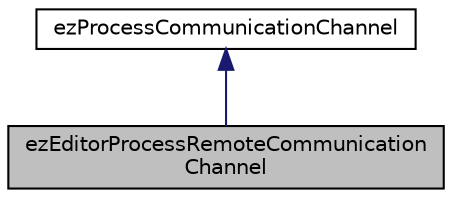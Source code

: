 digraph "ezEditorProcessRemoteCommunicationChannel"
{
 // LATEX_PDF_SIZE
  edge [fontname="Helvetica",fontsize="10",labelfontname="Helvetica",labelfontsize="10"];
  node [fontname="Helvetica",fontsize="10",shape=record];
  Node1 [label="ezEditorProcessRemoteCommunication\lChannel",height=0.2,width=0.4,color="black", fillcolor="grey75", style="filled", fontcolor="black",tooltip=" "];
  Node2 -> Node1 [dir="back",color="midnightblue",fontsize="10",style="solid",fontname="Helvetica"];
  Node2 [label="ezProcessCommunicationChannel",height=0.2,width=0.4,color="black", fillcolor="white", style="filled",URL="$d0/d97/classez_process_communication_channel.htm",tooltip=" "];
}
